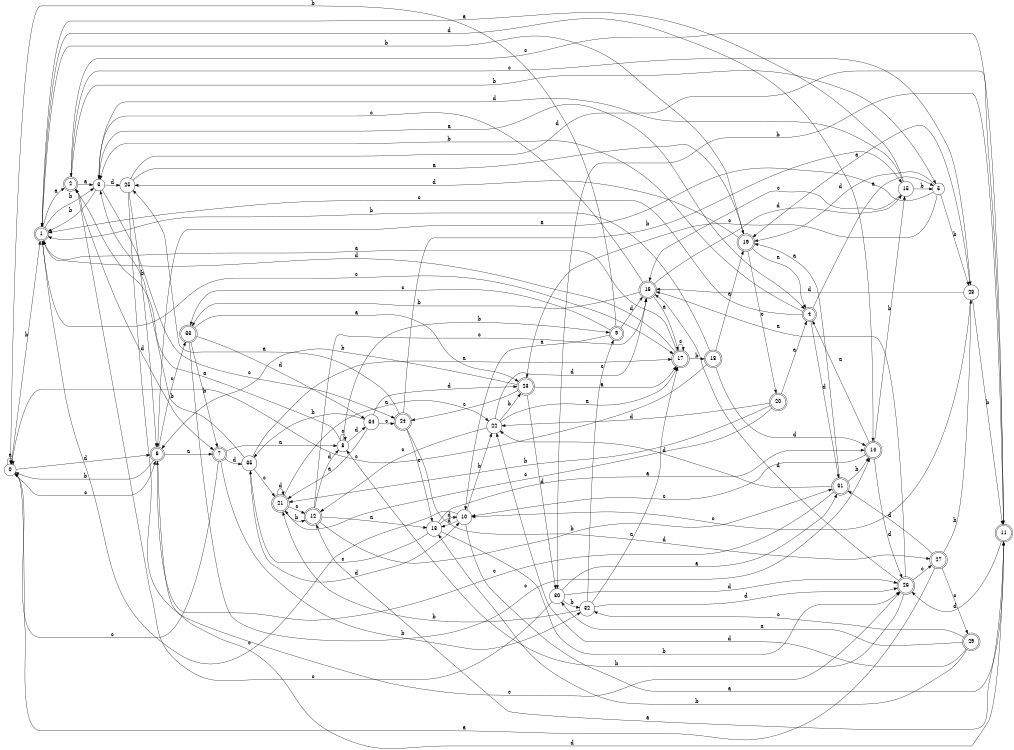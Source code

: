 digraph n29_5 {
__start0 [label="" shape="none"];

rankdir=LR;
size="8,5";

s0 [style="filled", color="black", fillcolor="white" shape="circle", label="0"];
s1 [style="rounded,filled", color="black", fillcolor="white" shape="doublecircle", label="1"];
s2 [style="rounded,filled", color="black", fillcolor="white" shape="doublecircle", label="2"];
s3 [style="filled", color="black", fillcolor="white" shape="circle", label="3"];
s4 [style="rounded,filled", color="black", fillcolor="white" shape="doublecircle", label="4"];
s5 [style="filled", color="black", fillcolor="white" shape="circle", label="5"];
s6 [style="rounded,filled", color="black", fillcolor="white" shape="doublecircle", label="6"];
s7 [style="rounded,filled", color="black", fillcolor="white" shape="doublecircle", label="7"];
s8 [style="filled", color="black", fillcolor="white" shape="circle", label="8"];
s9 [style="rounded,filled", color="black", fillcolor="white" shape="doublecircle", label="9"];
s10 [style="filled", color="black", fillcolor="white" shape="circle", label="10"];
s11 [style="rounded,filled", color="black", fillcolor="white" shape="doublecircle", label="11"];
s12 [style="rounded,filled", color="black", fillcolor="white" shape="doublecircle", label="12"];
s13 [style="filled", color="black", fillcolor="white" shape="circle", label="13"];
s14 [style="rounded,filled", color="black", fillcolor="white" shape="doublecircle", label="14"];
s15 [style="filled", color="black", fillcolor="white" shape="circle", label="15"];
s16 [style="rounded,filled", color="black", fillcolor="white" shape="doublecircle", label="16"];
s17 [style="rounded,filled", color="black", fillcolor="white" shape="doublecircle", label="17"];
s18 [style="rounded,filled", color="black", fillcolor="white" shape="doublecircle", label="18"];
s19 [style="rounded,filled", color="black", fillcolor="white" shape="doublecircle", label="19"];
s20 [style="rounded,filled", color="black", fillcolor="white" shape="doublecircle", label="20"];
s21 [style="rounded,filled", color="black", fillcolor="white" shape="doublecircle", label="21"];
s22 [style="filled", color="black", fillcolor="white" shape="circle", label="22"];
s23 [style="rounded,filled", color="black", fillcolor="white" shape="doublecircle", label="23"];
s24 [style="rounded,filled", color="black", fillcolor="white" shape="doublecircle", label="24"];
s25 [style="filled", color="black", fillcolor="white" shape="circle", label="25"];
s26 [style="rounded,filled", color="black", fillcolor="white" shape="doublecircle", label="26"];
s27 [style="rounded,filled", color="black", fillcolor="white" shape="doublecircle", label="27"];
s28 [style="filled", color="black", fillcolor="white" shape="circle", label="28"];
s29 [style="rounded,filled", color="black", fillcolor="white" shape="doublecircle", label="29"];
s30 [style="filled", color="black", fillcolor="white" shape="circle", label="30"];
s31 [style="rounded,filled", color="black", fillcolor="white" shape="doublecircle", label="31"];
s32 [style="filled", color="black", fillcolor="white" shape="circle", label="32"];
s33 [style="rounded,filled", color="black", fillcolor="white" shape="doublecircle", label="33"];
s34 [style="filled", color="black", fillcolor="white" shape="circle", label="34"];
s35 [style="filled", color="black", fillcolor="white" shape="circle", label="35"];
s0 -> s0 [label="a"];
s0 -> s1 [label="b"];
s0 -> s6 [label="c"];
s0 -> s6 [label="d"];
s1 -> s2 [label="a"];
s1 -> s3 [label="b"];
s1 -> s17 [label="c"];
s1 -> s14 [label="d"];
s2 -> s3 [label="a"];
s2 -> s5 [label="b"];
s2 -> s28 [label="c"];
s2 -> s7 [label="d"];
s3 -> s4 [label="a"];
s3 -> s1 [label="b"];
s3 -> s24 [label="c"];
s3 -> s25 [label="d"];
s4 -> s5 [label="a"];
s4 -> s3 [label="b"];
s4 -> s1 [label="c"];
s4 -> s31 [label="d"];
s5 -> s6 [label="a"];
s5 -> s28 [label="b"];
s5 -> s23 [label="c"];
s5 -> s19 [label="d"];
s6 -> s7 [label="a"];
s6 -> s0 [label="b"];
s6 -> s33 [label="c"];
s6 -> s11 [label="d"];
s7 -> s8 [label="a"];
s7 -> s32 [label="b"];
s7 -> s0 [label="c"];
s7 -> s35 [label="d"];
s8 -> s2 [label="a"];
s8 -> s9 [label="b"];
s8 -> s8 [label="c"];
s8 -> s34 [label="d"];
s9 -> s10 [label="a"];
s9 -> s0 [label="b"];
s9 -> s33 [label="c"];
s9 -> s16 [label="d"];
s10 -> s11 [label="a"];
s10 -> s22 [label="b"];
s10 -> s1 [label="c"];
s10 -> s13 [label="d"];
s11 -> s12 [label="a"];
s11 -> s30 [label="b"];
s11 -> s2 [label="c"];
s11 -> s26 [label="d"];
s12 -> s13 [label="a"];
s12 -> s31 [label="b"];
s12 -> s16 [label="c"];
s12 -> s8 [label="d"];
s13 -> s14 [label="a"];
s13 -> s26 [label="b"];
s13 -> s35 [label="c"];
s13 -> s10 [label="d"];
s14 -> s4 [label="a"];
s14 -> s15 [label="b"];
s14 -> s10 [label="c"];
s14 -> s26 [label="d"];
s15 -> s1 [label="a"];
s15 -> s5 [label="b"];
s15 -> s16 [label="c"];
s15 -> s3 [label="d"];
s16 -> s17 [label="a"];
s16 -> s33 [label="b"];
s16 -> s3 [label="c"];
s16 -> s15 [label="d"];
s17 -> s1 [label="a"];
s17 -> s18 [label="b"];
s17 -> s17 [label="c"];
s17 -> s1 [label="d"];
s18 -> s19 [label="a"];
s18 -> s1 [label="b"];
s18 -> s0 [label="c"];
s18 -> s14 [label="d"];
s19 -> s4 [label="a"];
s19 -> s1 [label="b"];
s19 -> s20 [label="c"];
s19 -> s25 [label="d"];
s20 -> s4 [label="a"];
s20 -> s21 [label="b"];
s20 -> s21 [label="c"];
s20 -> s22 [label="d"];
s21 -> s22 [label="a"];
s21 -> s12 [label="b"];
s21 -> s12 [label="c"];
s21 -> s21 [label="d"];
s22 -> s17 [label="a"];
s22 -> s23 [label="b"];
s22 -> s12 [label="c"];
s22 -> s16 [label="d"];
s23 -> s17 [label="a"];
s23 -> s6 [label="b"];
s23 -> s24 [label="c"];
s23 -> s30 [label="d"];
s24 -> s25 [label="a"];
s24 -> s15 [label="b"];
s24 -> s13 [label="c"];
s24 -> s27 [label="d"];
s25 -> s19 [label="a"];
s25 -> s6 [label="b"];
s25 -> s26 [label="c"];
s25 -> s11 [label="d"];
s26 -> s16 [label="a"];
s26 -> s8 [label="b"];
s26 -> s27 [label="c"];
s26 -> s16 [label="d"];
s27 -> s0 [label="a"];
s27 -> s28 [label="b"];
s27 -> s29 [label="c"];
s27 -> s31 [label="d"];
s28 -> s19 [label="a"];
s28 -> s11 [label="b"];
s28 -> s10 [label="c"];
s28 -> s16 [label="d"];
s29 -> s30 [label="a"];
s29 -> s13 [label="b"];
s29 -> s32 [label="c"];
s29 -> s22 [label="d"];
s30 -> s31 [label="a"];
s30 -> s32 [label="b"];
s30 -> s2 [label="c"];
s30 -> s26 [label="d"];
s31 -> s19 [label="a"];
s31 -> s14 [label="b"];
s31 -> s6 [label="c"];
s31 -> s22 [label="d"];
s32 -> s17 [label="a"];
s32 -> s21 [label="b"];
s32 -> s9 [label="c"];
s32 -> s26 [label="d"];
s33 -> s23 [label="a"];
s33 -> s7 [label="b"];
s33 -> s14 [label="c"];
s33 -> s34 [label="d"];
s34 -> s21 [label="a"];
s34 -> s35 [label="b"];
s34 -> s24 [label="c"];
s34 -> s23 [label="d"];
s35 -> s17 [label="a"];
s35 -> s3 [label="b"];
s35 -> s21 [label="c"];
s35 -> s10 [label="d"];

}
